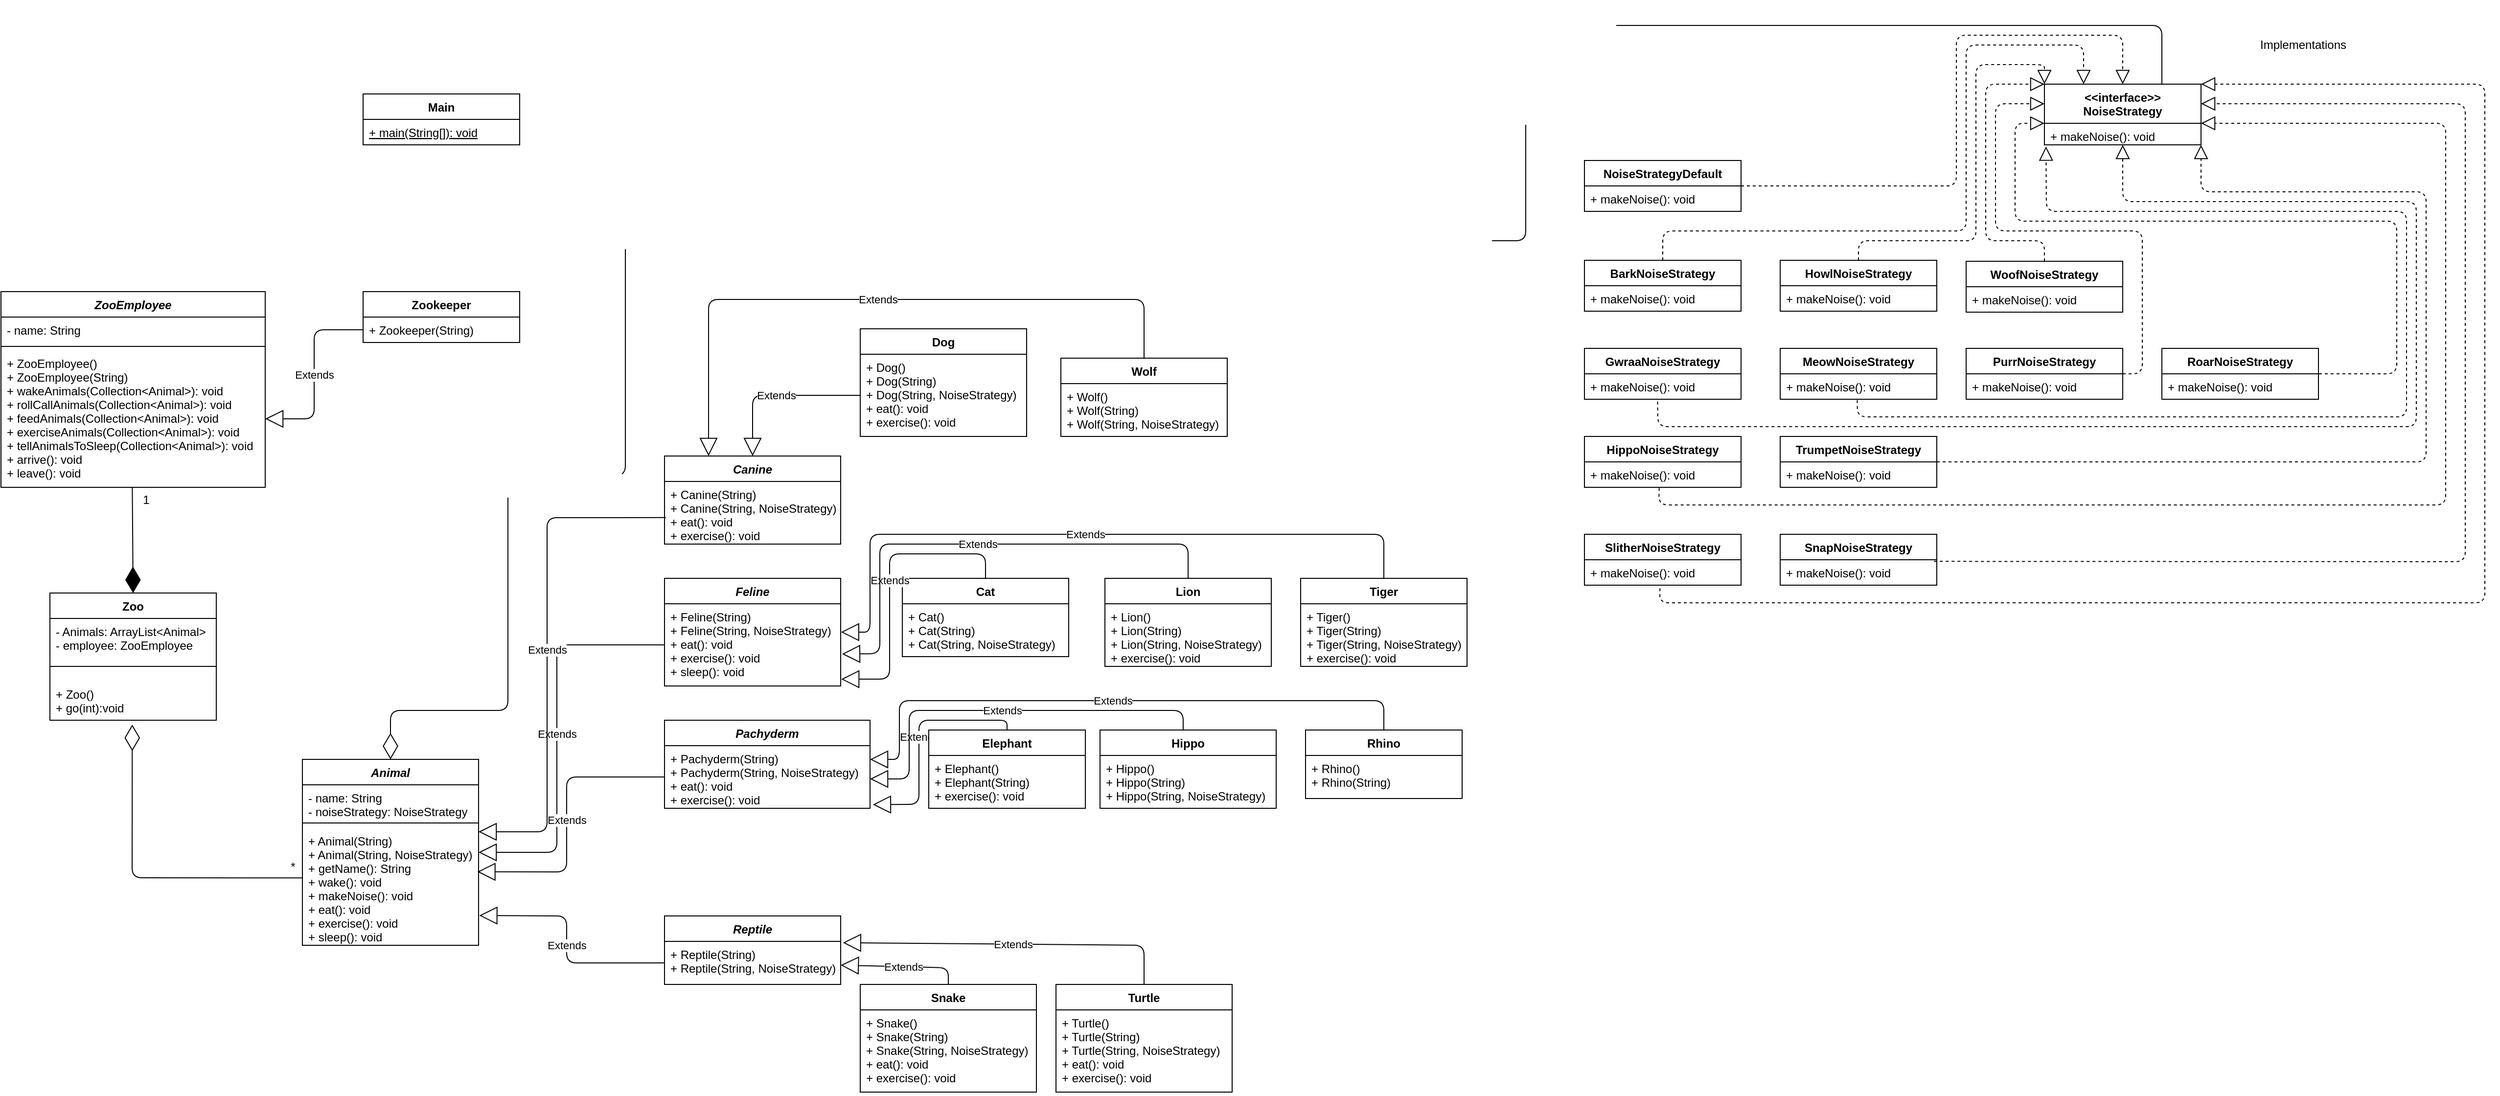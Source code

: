 <mxfile version="13.7.5" type="device"><diagram id="C5RBs43oDa-KdzZeNtuy" name="Page-1"><mxGraphModel dx="1199" dy="1344" grid="1" gridSize="10" guides="1" tooltips="1" connect="1" arrows="1" fold="1" page="1" pageScale="1" pageWidth="827" pageHeight="1169" math="0" shadow="0"><root><mxCell id="WIyWlLk6GJQsqaUBKTNV-0"/><mxCell id="WIyWlLk6GJQsqaUBKTNV-1" parent="WIyWlLk6GJQsqaUBKTNV-0"/><mxCell id="3nitn0mdfwLSogGtSMQ2-30" value="NoiseStrategyDefault" style="swimlane;fontStyle=1;align=center;verticalAlign=top;childLayout=stackLayout;horizontal=1;startSize=26;horizontalStack=0;resizeParent=1;resizeParentMax=0;resizeLast=0;collapsible=1;marginBottom=0;" parent="WIyWlLk6GJQsqaUBKTNV-1" vertex="1"><mxGeometry x="940" y="158" width="160" height="52" as="geometry"/></mxCell><mxCell id="3nitn0mdfwLSogGtSMQ2-31" value="+ makeNoise(): void" style="text;strokeColor=none;fillColor=none;align=left;verticalAlign=top;spacingLeft=4;spacingRight=4;overflow=hidden;rotatable=0;points=[[0,0.5],[1,0.5]];portConstraint=eastwest;" parent="3nitn0mdfwLSogGtSMQ2-30" vertex="1"><mxGeometry y="26" width="160" height="26" as="geometry"/></mxCell><mxCell id="3nitn0mdfwLSogGtSMQ2-46" value="BarkNoiseStrategy" style="swimlane;fontStyle=1;align=center;verticalAlign=top;childLayout=stackLayout;horizontal=1;startSize=26;horizontalStack=0;resizeParent=1;resizeParentMax=0;resizeLast=0;collapsible=1;marginBottom=0;" parent="WIyWlLk6GJQsqaUBKTNV-1" vertex="1"><mxGeometry x="940" y="260" width="160" height="52" as="geometry"/></mxCell><mxCell id="3nitn0mdfwLSogGtSMQ2-47" value="+ makeNoise(): void" style="text;strokeColor=none;fillColor=none;align=left;verticalAlign=top;spacingLeft=4;spacingRight=4;overflow=hidden;rotatable=0;points=[[0,0.5],[1,0.5]];portConstraint=eastwest;" parent="3nitn0mdfwLSogGtSMQ2-46" vertex="1"><mxGeometry y="26" width="160" height="26" as="geometry"/></mxCell><mxCell id="3nitn0mdfwLSogGtSMQ2-50" value="HowlNoiseStrategy" style="swimlane;fontStyle=1;align=center;verticalAlign=top;childLayout=stackLayout;horizontal=1;startSize=26;horizontalStack=0;resizeParent=1;resizeParentMax=0;resizeLast=0;collapsible=1;marginBottom=0;" parent="WIyWlLk6GJQsqaUBKTNV-1" vertex="1"><mxGeometry x="1140" y="260" width="160" height="52" as="geometry"/></mxCell><mxCell id="3nitn0mdfwLSogGtSMQ2-51" value="+ makeNoise(): void" style="text;strokeColor=none;fillColor=none;align=left;verticalAlign=top;spacingLeft=4;spacingRight=4;overflow=hidden;rotatable=0;points=[[0,0.5],[1,0.5]];portConstraint=eastwest;" parent="3nitn0mdfwLSogGtSMQ2-50" vertex="1"><mxGeometry y="26" width="160" height="26" as="geometry"/></mxCell><mxCell id="3nitn0mdfwLSogGtSMQ2-54" value="WoofNoiseStrategy" style="swimlane;fontStyle=1;align=center;verticalAlign=top;childLayout=stackLayout;horizontal=1;startSize=26;horizontalStack=0;resizeParent=1;resizeParentMax=0;resizeLast=0;collapsible=1;marginBottom=0;" parent="WIyWlLk6GJQsqaUBKTNV-1" vertex="1"><mxGeometry x="1330" y="261" width="160" height="52" as="geometry"/></mxCell><mxCell id="3nitn0mdfwLSogGtSMQ2-55" value="+ makeNoise(): void" style="text;strokeColor=none;fillColor=none;align=left;verticalAlign=top;spacingLeft=4;spacingRight=4;overflow=hidden;rotatable=0;points=[[0,0.5],[1,0.5]];portConstraint=eastwest;" parent="3nitn0mdfwLSogGtSMQ2-54" vertex="1"><mxGeometry y="26" width="160" height="26" as="geometry"/></mxCell><mxCell id="3nitn0mdfwLSogGtSMQ2-74" value="GwraaNoiseStrategy" style="swimlane;fontStyle=1;align=center;verticalAlign=top;childLayout=stackLayout;horizontal=1;startSize=26;horizontalStack=0;resizeParent=1;resizeParentMax=0;resizeLast=0;collapsible=1;marginBottom=0;" parent="WIyWlLk6GJQsqaUBKTNV-1" vertex="1"><mxGeometry x="940" y="350" width="160" height="52" as="geometry"/></mxCell><mxCell id="3nitn0mdfwLSogGtSMQ2-75" value="+ makeNoise(): void" style="text;strokeColor=none;fillColor=none;align=left;verticalAlign=top;spacingLeft=4;spacingRight=4;overflow=hidden;rotatable=0;points=[[0,0.5],[1,0.5]];portConstraint=eastwest;" parent="3nitn0mdfwLSogGtSMQ2-74" vertex="1"><mxGeometry y="26" width="160" height="26" as="geometry"/></mxCell><mxCell id="3nitn0mdfwLSogGtSMQ2-78" value="MeowNoiseStrategy" style="swimlane;fontStyle=1;align=center;verticalAlign=top;childLayout=stackLayout;horizontal=1;startSize=26;horizontalStack=0;resizeParent=1;resizeParentMax=0;resizeLast=0;collapsible=1;marginBottom=0;" parent="WIyWlLk6GJQsqaUBKTNV-1" vertex="1"><mxGeometry x="1140" y="350" width="160" height="52" as="geometry"/></mxCell><mxCell id="3nitn0mdfwLSogGtSMQ2-81" value="+ makeNoise(): void" style="text;strokeColor=none;fillColor=none;align=left;verticalAlign=top;spacingLeft=4;spacingRight=4;overflow=hidden;rotatable=0;points=[[0,0.5],[1,0.5]];portConstraint=eastwest;" parent="3nitn0mdfwLSogGtSMQ2-78" vertex="1"><mxGeometry y="26" width="160" height="26" as="geometry"/></mxCell><mxCell id="3nitn0mdfwLSogGtSMQ2-106" value="HippoNoiseStrategy" style="swimlane;fontStyle=1;align=center;verticalAlign=top;childLayout=stackLayout;horizontal=1;startSize=26;horizontalStack=0;resizeParent=1;resizeParentMax=0;resizeLast=0;collapsible=1;marginBottom=0;" parent="WIyWlLk6GJQsqaUBKTNV-1" vertex="1"><mxGeometry x="940" y="440" width="160" height="52" as="geometry"/></mxCell><mxCell id="3nitn0mdfwLSogGtSMQ2-107" value="+ makeNoise(): void" style="text;strokeColor=none;fillColor=none;align=left;verticalAlign=top;spacingLeft=4;spacingRight=4;overflow=hidden;rotatable=0;points=[[0,0.5],[1,0.5]];portConstraint=eastwest;" parent="3nitn0mdfwLSogGtSMQ2-106" vertex="1"><mxGeometry y="26" width="160" height="26" as="geometry"/></mxCell><mxCell id="3nitn0mdfwLSogGtSMQ2-110" value="TrumpetNoiseStrategy" style="swimlane;fontStyle=1;align=center;verticalAlign=top;childLayout=stackLayout;horizontal=1;startSize=26;horizontalStack=0;resizeParent=1;resizeParentMax=0;resizeLast=0;collapsible=1;marginBottom=0;" parent="WIyWlLk6GJQsqaUBKTNV-1" vertex="1"><mxGeometry x="1140" y="440" width="160" height="52" as="geometry"/></mxCell><mxCell id="3nitn0mdfwLSogGtSMQ2-111" value="+ makeNoise(): void" style="text;strokeColor=none;fillColor=none;align=left;verticalAlign=top;spacingLeft=4;spacingRight=4;overflow=hidden;rotatable=0;points=[[0,0.5],[1,0.5]];portConstraint=eastwest;" parent="3nitn0mdfwLSogGtSMQ2-110" vertex="1"><mxGeometry y="26" width="160" height="26" as="geometry"/></mxCell><mxCell id="3nitn0mdfwLSogGtSMQ2-26" value="&lt;&lt;interface&gt;&gt;&#10;NoiseStrategy&#10;" style="swimlane;fontStyle=1;align=center;verticalAlign=top;childLayout=stackLayout;horizontal=1;startSize=40;horizontalStack=0;resizeParent=1;resizeParentMax=0;resizeLast=0;collapsible=1;marginBottom=0;" parent="WIyWlLk6GJQsqaUBKTNV-1" vertex="1"><mxGeometry x="1410" y="80" width="160" height="62" as="geometry"/></mxCell><mxCell id="3nitn0mdfwLSogGtSMQ2-27" value="+ makeNoise(): void" style="text;strokeColor=none;fillColor=none;align=left;verticalAlign=top;spacingLeft=4;spacingRight=4;overflow=hidden;rotatable=0;points=[[0,0.5],[1,0.5]];portConstraint=eastwest;" parent="3nitn0mdfwLSogGtSMQ2-26" vertex="1"><mxGeometry y="40" width="160" height="22" as="geometry"/></mxCell><mxCell id="3nitn0mdfwLSogGtSMQ2-82" value="PurrNoiseStrategy" style="swimlane;fontStyle=1;align=center;verticalAlign=top;childLayout=stackLayout;horizontal=1;startSize=26;horizontalStack=0;resizeParent=1;resizeParentMax=0;resizeLast=0;collapsible=1;marginBottom=0;" parent="WIyWlLk6GJQsqaUBKTNV-1" vertex="1"><mxGeometry x="1330" y="350" width="160" height="52" as="geometry"/></mxCell><mxCell id="3nitn0mdfwLSogGtSMQ2-83" value="+ makeNoise(): void" style="text;strokeColor=none;fillColor=none;align=left;verticalAlign=top;spacingLeft=4;spacingRight=4;overflow=hidden;rotatable=0;points=[[0,0.5],[1,0.5]];portConstraint=eastwest;" parent="3nitn0mdfwLSogGtSMQ2-82" vertex="1"><mxGeometry y="26" width="160" height="26" as="geometry"/></mxCell><mxCell id="3nitn0mdfwLSogGtSMQ2-86" value="RoarNoiseStrategy" style="swimlane;fontStyle=1;align=center;verticalAlign=top;childLayout=stackLayout;horizontal=1;startSize=26;horizontalStack=0;resizeParent=1;resizeParentMax=0;resizeLast=0;collapsible=1;marginBottom=0;" parent="WIyWlLk6GJQsqaUBKTNV-1" vertex="1"><mxGeometry x="1530" y="350" width="160" height="52" as="geometry"/></mxCell><mxCell id="3nitn0mdfwLSogGtSMQ2-87" value="+ makeNoise(): void" style="text;strokeColor=none;fillColor=none;align=left;verticalAlign=top;spacingLeft=4;spacingRight=4;overflow=hidden;rotatable=0;points=[[0,0.5],[1,0.5]];portConstraint=eastwest;" parent="3nitn0mdfwLSogGtSMQ2-86" vertex="1"><mxGeometry y="26" width="160" height="26" as="geometry"/></mxCell><mxCell id="3nitn0mdfwLSogGtSMQ2-118" value="Snake" style="swimlane;fontStyle=1;align=center;verticalAlign=top;childLayout=stackLayout;horizontal=1;startSize=26;horizontalStack=0;resizeParent=1;resizeParentMax=0;resizeLast=0;collapsible=1;marginBottom=0;" parent="WIyWlLk6GJQsqaUBKTNV-1" vertex="1"><mxGeometry x="200" y="1000" width="180" height="110" as="geometry"/></mxCell><mxCell id="3nitn0mdfwLSogGtSMQ2-121" value="+ Snake()&#10;+ Snake(String)&#10;+ Snake(String, NoiseStrategy)&#10;+ eat(): void&#10;+ exercise(): void" style="text;strokeColor=none;fillColor=none;align=left;verticalAlign=top;spacingLeft=4;spacingRight=4;overflow=hidden;rotatable=0;points=[[0,0.5],[1,0.5]];portConstraint=eastwest;" parent="3nitn0mdfwLSogGtSMQ2-118" vertex="1"><mxGeometry y="26" width="180" height="84" as="geometry"/></mxCell><mxCell id="3nitn0mdfwLSogGtSMQ2-122" value="Turtle" style="swimlane;fontStyle=1;align=center;verticalAlign=top;childLayout=stackLayout;horizontal=1;startSize=26;horizontalStack=0;resizeParent=1;resizeParentMax=0;resizeLast=0;collapsible=1;marginBottom=0;" parent="WIyWlLk6GJQsqaUBKTNV-1" vertex="1"><mxGeometry x="400" y="1000" width="180" height="110" as="geometry"/></mxCell><mxCell id="3nitn0mdfwLSogGtSMQ2-123" value="+ Turtle()&#10;+ Turtle(String)&#10;+ Turtle(String, NoiseStrategy)&#10;+ eat(): void&#10;+ exercise(): void" style="text;strokeColor=none;fillColor=none;align=left;verticalAlign=top;spacingLeft=4;spacingRight=4;overflow=hidden;rotatable=0;points=[[0,0.5],[1,0.5]];portConstraint=eastwest;" parent="3nitn0mdfwLSogGtSMQ2-122" vertex="1"><mxGeometry y="26" width="180" height="84" as="geometry"/></mxCell><mxCell id="3nitn0mdfwLSogGtSMQ2-22" value="Animal" style="swimlane;fontStyle=3;align=center;verticalAlign=top;childLayout=stackLayout;horizontal=1;startSize=26;horizontalStack=0;resizeParent=1;resizeParentMax=0;resizeLast=0;collapsible=1;marginBottom=0;" parent="WIyWlLk6GJQsqaUBKTNV-1" vertex="1"><mxGeometry x="-370" y="770" width="180" height="190" as="geometry"/></mxCell><mxCell id="3nitn0mdfwLSogGtSMQ2-23" value="- name: String&#10;- noiseStrategy: NoiseStrategy" style="text;strokeColor=none;fillColor=none;align=left;verticalAlign=top;spacingLeft=4;spacingRight=4;overflow=hidden;rotatable=0;points=[[0,0.5],[1,0.5]];portConstraint=eastwest;" parent="3nitn0mdfwLSogGtSMQ2-22" vertex="1"><mxGeometry y="26" width="180" height="34" as="geometry"/></mxCell><mxCell id="3nitn0mdfwLSogGtSMQ2-24" value="" style="line;strokeWidth=1;fillColor=none;align=left;verticalAlign=middle;spacingTop=-1;spacingLeft=3;spacingRight=3;rotatable=0;labelPosition=right;points=[];portConstraint=eastwest;" parent="3nitn0mdfwLSogGtSMQ2-22" vertex="1"><mxGeometry y="60" width="180" height="10" as="geometry"/></mxCell><mxCell id="3nitn0mdfwLSogGtSMQ2-25" value="+ Animal(String)&#10;+ Animal(String, NoiseStrategy)&#10;+ getName(): String&#10;+ wake(): void&#10;+ makeNoise(): void&#10;+ eat(): void&#10;+ exercise(): void&#10;+ sleep(): void" style="text;strokeColor=none;fillColor=none;align=left;verticalAlign=top;spacingLeft=4;spacingRight=4;overflow=hidden;rotatable=0;points=[[0,0.5],[1,0.5]];portConstraint=eastwest;" parent="3nitn0mdfwLSogGtSMQ2-22" vertex="1"><mxGeometry y="70" width="180" height="120" as="geometry"/></mxCell><mxCell id="XKUKXw9-IhA_FYFdJ5NG-2" value="Extends" style="endArrow=block;endSize=16;endFill=0;html=1;exitX=0;exitY=0.5;exitDx=0;exitDy=0;" edge="1" parent="WIyWlLk6GJQsqaUBKTNV-1" source="3nitn0mdfwLSogGtSMQ2-59" target="3nitn0mdfwLSogGtSMQ2-22"><mxGeometry width="160" relative="1" as="geometry"><mxPoint x="30" y="790" as="sourcePoint"/><mxPoint x="190" y="790" as="targetPoint"/><Array as="points"><mxPoint x="-110" y="653"/><mxPoint x="-110" y="865"/></Array></mxGeometry></mxCell><mxCell id="XKUKXw9-IhA_FYFdJ5NG-3" value="Extends" style="endArrow=block;endSize=16;endFill=0;html=1;exitX=0;exitY=0.5;exitDx=0;exitDy=0;entryX=0.993;entryY=0.374;entryDx=0;entryDy=0;entryPerimeter=0;" edge="1" parent="WIyWlLk6GJQsqaUBKTNV-1" source="3nitn0mdfwLSogGtSMQ2-93" target="3nitn0mdfwLSogGtSMQ2-25"><mxGeometry width="160" relative="1" as="geometry"><mxPoint x="30" y="790" as="sourcePoint"/><mxPoint x="190" y="790" as="targetPoint"/><Array as="points"><mxPoint x="-100" y="788"/><mxPoint x="-100" y="885"/></Array></mxGeometry></mxCell><mxCell id="XKUKXw9-IhA_FYFdJ5NG-4" value="Extends" style="endArrow=block;endSize=16;endFill=0;html=1;exitX=0.008;exitY=0.577;exitDx=0;exitDy=0;exitPerimeter=0;" edge="1" parent="WIyWlLk6GJQsqaUBKTNV-1" source="3nitn0mdfwLSogGtSMQ2-37"><mxGeometry width="160" relative="1" as="geometry"><mxPoint x="30" y="790" as="sourcePoint"/><mxPoint x="-190" y="844" as="targetPoint"/><Array as="points"><mxPoint x="-120" y="523"/><mxPoint x="-120" y="800"/><mxPoint x="-120" y="844"/></Array></mxGeometry></mxCell><mxCell id="XKUKXw9-IhA_FYFdJ5NG-5" value="Extends" style="endArrow=block;endSize=16;endFill=0;html=1;exitX=0;exitY=0.5;exitDx=0;exitDy=0;entryX=1.004;entryY=0.746;entryDx=0;entryDy=0;entryPerimeter=0;" edge="1" parent="WIyWlLk6GJQsqaUBKTNV-1" source="3nitn0mdfwLSogGtSMQ2-117" target="3nitn0mdfwLSogGtSMQ2-25"><mxGeometry width="160" relative="1" as="geometry"><mxPoint x="30" y="790" as="sourcePoint"/><mxPoint x="190" y="790" as="targetPoint"/><Array as="points"><mxPoint x="-100" y="978"/><mxPoint x="-100" y="930"/></Array></mxGeometry></mxCell><mxCell id="3nitn0mdfwLSogGtSMQ2-34" value="Canine" style="swimlane;fontStyle=3;align=center;verticalAlign=top;childLayout=stackLayout;horizontal=1;startSize=26;horizontalStack=0;resizeParent=1;resizeParentMax=0;resizeLast=0;collapsible=1;marginBottom=0;" parent="WIyWlLk6GJQsqaUBKTNV-1" vertex="1"><mxGeometry y="460" width="180" height="90" as="geometry"/></mxCell><mxCell id="3nitn0mdfwLSogGtSMQ2-37" value="+ Canine(String)&#10;+ Canine(String, NoiseStrategy)&#10;+ eat(): void&#10;+ exercise(): void" style="text;strokeColor=none;fillColor=none;align=left;verticalAlign=top;spacingLeft=4;spacingRight=4;overflow=hidden;rotatable=0;points=[[0,0.5],[1,0.5]];portConstraint=eastwest;" parent="3nitn0mdfwLSogGtSMQ2-34" vertex="1"><mxGeometry y="26" width="180" height="64" as="geometry"/></mxCell><mxCell id="3nitn0mdfwLSogGtSMQ2-38" value="Dog" style="swimlane;fontStyle=1;align=center;verticalAlign=top;childLayout=stackLayout;horizontal=1;startSize=26;horizontalStack=0;resizeParent=1;resizeParentMax=0;resizeLast=0;collapsible=1;marginBottom=0;" parent="WIyWlLk6GJQsqaUBKTNV-1" vertex="1"><mxGeometry x="200" y="330" width="170" height="110" as="geometry"/></mxCell><mxCell id="3nitn0mdfwLSogGtSMQ2-39" value="+ Dog()&#10;+ Dog(String)&#10;+ Dog(String, NoiseStrategy)&#10;+ eat(): void&#10;+ exercise(): void" style="text;strokeColor=none;fillColor=none;align=left;verticalAlign=top;spacingLeft=4;spacingRight=4;overflow=hidden;rotatable=0;points=[[0,0.5],[1,0.5]];portConstraint=eastwest;" parent="3nitn0mdfwLSogGtSMQ2-38" vertex="1"><mxGeometry y="26" width="170" height="84" as="geometry"/></mxCell><mxCell id="3nitn0mdfwLSogGtSMQ2-42" value="Wolf" style="swimlane;fontStyle=1;align=center;verticalAlign=top;childLayout=stackLayout;horizontal=1;startSize=26;horizontalStack=0;resizeParent=1;resizeParentMax=0;resizeLast=0;collapsible=1;marginBottom=0;" parent="WIyWlLk6GJQsqaUBKTNV-1" vertex="1"><mxGeometry x="405" y="360" width="170" height="80" as="geometry"/></mxCell><mxCell id="3nitn0mdfwLSogGtSMQ2-43" value="+ Wolf()&#10;+ Wolf(String)&#10;+ Wolf(String, NoiseStrategy)" style="text;strokeColor=none;fillColor=none;align=left;verticalAlign=top;spacingLeft=4;spacingRight=4;overflow=hidden;rotatable=0;points=[[0,0.5],[1,0.5]];portConstraint=eastwest;" parent="3nitn0mdfwLSogGtSMQ2-42" vertex="1"><mxGeometry y="26" width="170" height="54" as="geometry"/></mxCell><mxCell id="XKUKXw9-IhA_FYFdJ5NG-6" value="Extends" style="endArrow=block;endSize=16;endFill=0;html=1;" edge="1" parent="WIyWlLk6GJQsqaUBKTNV-1" source="3nitn0mdfwLSogGtSMQ2-39"><mxGeometry width="160" relative="1" as="geometry"><mxPoint x="470" y="500" as="sourcePoint"/><mxPoint x="90" y="460" as="targetPoint"/><Array as="points"><mxPoint x="90" y="398"/></Array></mxGeometry></mxCell><mxCell id="XKUKXw9-IhA_FYFdJ5NG-7" value="Extends" style="endArrow=block;endSize=16;endFill=0;html=1;exitX=0.5;exitY=0;exitDx=0;exitDy=0;entryX=0.25;entryY=0;entryDx=0;entryDy=0;" edge="1" parent="WIyWlLk6GJQsqaUBKTNV-1" source="3nitn0mdfwLSogGtSMQ2-42" target="3nitn0mdfwLSogGtSMQ2-34"><mxGeometry width="160" relative="1" as="geometry"><mxPoint x="610" y="450" as="sourcePoint"/><mxPoint x="490" y="300" as="targetPoint"/><Array as="points"><mxPoint x="490" y="300"/><mxPoint x="45" y="300"/></Array></mxGeometry></mxCell><mxCell id="3nitn0mdfwLSogGtSMQ2-58" value="Feline" style="swimlane;fontStyle=3;align=center;verticalAlign=top;childLayout=stackLayout;horizontal=1;startSize=26;horizontalStack=0;resizeParent=1;resizeParentMax=0;resizeLast=0;collapsible=1;marginBottom=0;" parent="WIyWlLk6GJQsqaUBKTNV-1" vertex="1"><mxGeometry y="585" width="180" height="110" as="geometry"/></mxCell><mxCell id="3nitn0mdfwLSogGtSMQ2-59" value="+ Feline(String)&#10;+ Feline(String, NoiseStrategy)&#10;+ eat(): void&#10;+ exercise(): void&#10;+ sleep(): void" style="text;strokeColor=none;fillColor=none;align=left;verticalAlign=top;spacingLeft=4;spacingRight=4;overflow=hidden;rotatable=0;points=[[0,0.5],[1,0.5]];portConstraint=eastwest;" parent="3nitn0mdfwLSogGtSMQ2-58" vertex="1"><mxGeometry y="26" width="180" height="84" as="geometry"/></mxCell><mxCell id="3nitn0mdfwLSogGtSMQ2-62" value="Cat" style="swimlane;fontStyle=1;align=center;verticalAlign=top;childLayout=stackLayout;horizontal=1;startSize=26;horizontalStack=0;resizeParent=1;resizeParentMax=0;resizeLast=0;collapsible=1;marginBottom=0;" parent="WIyWlLk6GJQsqaUBKTNV-1" vertex="1"><mxGeometry x="243" y="585" width="170" height="80" as="geometry"/></mxCell><mxCell id="3nitn0mdfwLSogGtSMQ2-63" value="+ Cat()&#10;+ Cat(String)&#10;+ Cat(String, NoiseStrategy)" style="text;strokeColor=none;fillColor=none;align=left;verticalAlign=top;spacingLeft=4;spacingRight=4;overflow=hidden;rotatable=0;points=[[0,0.5],[1,0.5]];portConstraint=eastwest;" parent="3nitn0mdfwLSogGtSMQ2-62" vertex="1"><mxGeometry y="26" width="170" height="54" as="geometry"/></mxCell><mxCell id="3nitn0mdfwLSogGtSMQ2-66" value="Lion" style="swimlane;fontStyle=1;align=center;verticalAlign=top;childLayout=stackLayout;horizontal=1;startSize=26;horizontalStack=0;resizeParent=1;resizeParentMax=0;resizeLast=0;collapsible=1;marginBottom=0;" parent="WIyWlLk6GJQsqaUBKTNV-1" vertex="1"><mxGeometry x="450" y="585" width="170" height="90" as="geometry"/></mxCell><mxCell id="3nitn0mdfwLSogGtSMQ2-67" value="+ Lion()&#10;+ Lion(String)&#10;+ Lion(String, NoiseStrategy)&#10;+ exercise(): void" style="text;strokeColor=none;fillColor=none;align=left;verticalAlign=top;spacingLeft=4;spacingRight=4;overflow=hidden;rotatable=0;points=[[0,0.5],[1,0.5]];portConstraint=eastwest;" parent="3nitn0mdfwLSogGtSMQ2-66" vertex="1"><mxGeometry y="26" width="170" height="64" as="geometry"/></mxCell><mxCell id="3nitn0mdfwLSogGtSMQ2-70" value="Tiger" style="swimlane;fontStyle=1;align=center;verticalAlign=top;childLayout=stackLayout;horizontal=1;startSize=26;horizontalStack=0;resizeParent=1;resizeParentMax=0;resizeLast=0;collapsible=1;marginBottom=0;" parent="WIyWlLk6GJQsqaUBKTNV-1" vertex="1"><mxGeometry x="650" y="585" width="170" height="90" as="geometry"/></mxCell><mxCell id="3nitn0mdfwLSogGtSMQ2-73" value="+ Tiger()&#10;+ Tiger(String)&#10;+ Tiger(String, NoiseStrategy)&#10;+ exercise(): void" style="text;strokeColor=none;fillColor=none;align=left;verticalAlign=top;spacingLeft=4;spacingRight=4;overflow=hidden;rotatable=0;points=[[0,0.5],[1,0.5]];portConstraint=eastwest;" parent="3nitn0mdfwLSogGtSMQ2-70" vertex="1"><mxGeometry y="26" width="170" height="64" as="geometry"/></mxCell><mxCell id="XKUKXw9-IhA_FYFdJ5NG-9" value="Extends" style="endArrow=block;endSize=16;endFill=0;html=1;exitX=0.5;exitY=0;exitDx=0;exitDy=0;entryX=1.003;entryY=0.917;entryDx=0;entryDy=0;entryPerimeter=0;" edge="1" parent="WIyWlLk6GJQsqaUBKTNV-1" source="3nitn0mdfwLSogGtSMQ2-62" target="3nitn0mdfwLSogGtSMQ2-59"><mxGeometry width="160" relative="1" as="geometry"><mxPoint x="460" y="480" as="sourcePoint"/><mxPoint x="620" y="480" as="targetPoint"/><Array as="points"><mxPoint x="328" y="560"/><mxPoint x="230" y="560"/><mxPoint x="230" y="688"/></Array></mxGeometry></mxCell><mxCell id="XKUKXw9-IhA_FYFdJ5NG-10" value="Extends" style="endArrow=block;endSize=16;endFill=0;html=1;exitX=0.5;exitY=0;exitDx=0;exitDy=0;entryX=1.008;entryY=0.611;entryDx=0;entryDy=0;entryPerimeter=0;" edge="1" parent="WIyWlLk6GJQsqaUBKTNV-1" source="3nitn0mdfwLSogGtSMQ2-66" target="3nitn0mdfwLSogGtSMQ2-59"><mxGeometry width="160" relative="1" as="geometry"><mxPoint x="540" y="580" as="sourcePoint"/><mxPoint x="535" y="550" as="targetPoint"/><Array as="points"><mxPoint x="535" y="550"/><mxPoint x="220" y="550"/><mxPoint x="220" y="662"/></Array></mxGeometry></mxCell><mxCell id="XKUKXw9-IhA_FYFdJ5NG-11" value="Extends" style="endArrow=block;endSize=16;endFill=0;html=1;exitX=0.5;exitY=0;exitDx=0;exitDy=0;entryX=1.002;entryY=0.344;entryDx=0;entryDy=0;entryPerimeter=0;" edge="1" parent="WIyWlLk6GJQsqaUBKTNV-1" source="3nitn0mdfwLSogGtSMQ2-70" target="3nitn0mdfwLSogGtSMQ2-59"><mxGeometry width="160" relative="1" as="geometry"><mxPoint x="730" y="580" as="sourcePoint"/><mxPoint x="200" y="540" as="targetPoint"/><Array as="points"><mxPoint x="735" y="540"/><mxPoint x="210" y="540"/><mxPoint x="210" y="640"/></Array></mxGeometry></mxCell><mxCell id="3nitn0mdfwLSogGtSMQ2-90" value="Pachyderm" style="swimlane;fontStyle=3;align=center;verticalAlign=top;childLayout=stackLayout;horizontal=1;startSize=26;horizontalStack=0;resizeParent=1;resizeParentMax=0;resizeLast=0;collapsible=1;marginBottom=0;" parent="WIyWlLk6GJQsqaUBKTNV-1" vertex="1"><mxGeometry y="730" width="210" height="90" as="geometry"/></mxCell><mxCell id="3nitn0mdfwLSogGtSMQ2-93" value="+ Pachyderm(String)&#10;+ Pachyderm(String, NoiseStrategy)&#10;+ eat(): void&#10;+ exercise(): void" style="text;strokeColor=none;fillColor=none;align=left;verticalAlign=top;spacingLeft=4;spacingRight=4;overflow=hidden;rotatable=0;points=[[0,0.5],[1,0.5]];portConstraint=eastwest;" parent="3nitn0mdfwLSogGtSMQ2-90" vertex="1"><mxGeometry y="26" width="210" height="64" as="geometry"/></mxCell><mxCell id="3nitn0mdfwLSogGtSMQ2-98" value="Hippo" style="swimlane;fontStyle=1;align=center;verticalAlign=top;childLayout=stackLayout;horizontal=1;startSize=26;horizontalStack=0;resizeParent=1;resizeParentMax=0;resizeLast=0;collapsible=1;marginBottom=0;" parent="WIyWlLk6GJQsqaUBKTNV-1" vertex="1"><mxGeometry x="445" y="740" width="180" height="80" as="geometry"/></mxCell><mxCell id="3nitn0mdfwLSogGtSMQ2-101" value="+ Hippo()&#10;+ Hippo(String)&#10;+ Hippo(String, NoiseStrategy)" style="text;strokeColor=none;fillColor=none;align=left;verticalAlign=top;spacingLeft=4;spacingRight=4;overflow=hidden;rotatable=0;points=[[0,0.5],[1,0.5]];portConstraint=eastwest;" parent="3nitn0mdfwLSogGtSMQ2-98" vertex="1"><mxGeometry y="26" width="180" height="54" as="geometry"/></mxCell><mxCell id="3nitn0mdfwLSogGtSMQ2-102" value="Rhino" style="swimlane;fontStyle=1;align=center;verticalAlign=top;childLayout=stackLayout;horizontal=1;startSize=26;horizontalStack=0;resizeParent=1;resizeParentMax=0;resizeLast=0;collapsible=1;marginBottom=0;" parent="WIyWlLk6GJQsqaUBKTNV-1" vertex="1"><mxGeometry x="655" y="740" width="160" height="70" as="geometry"/></mxCell><mxCell id="3nitn0mdfwLSogGtSMQ2-105" value="+ Rhino()&#10;+ Rhino(String)" style="text;strokeColor=none;fillColor=none;align=left;verticalAlign=top;spacingLeft=4;spacingRight=4;overflow=hidden;rotatable=0;points=[[0,0.5],[1,0.5]];portConstraint=eastwest;" parent="3nitn0mdfwLSogGtSMQ2-102" vertex="1"><mxGeometry y="26" width="160" height="44" as="geometry"/></mxCell><mxCell id="XKUKXw9-IhA_FYFdJ5NG-12" value="Extends" style="endArrow=block;endSize=16;endFill=0;html=1;entryX=1.014;entryY=0.941;entryDx=0;entryDy=0;entryPerimeter=0;exitX=0.5;exitY=0;exitDx=0;exitDy=0;" edge="1" parent="WIyWlLk6GJQsqaUBKTNV-1" source="3nitn0mdfwLSogGtSMQ2-94" target="3nitn0mdfwLSogGtSMQ2-93"><mxGeometry width="160" relative="1" as="geometry"><mxPoint x="340" y="730" as="sourcePoint"/><mxPoint x="630" y="660" as="targetPoint"/><Array as="points"><mxPoint x="350" y="730"/><mxPoint x="335" y="730"/><mxPoint x="260" y="730"/><mxPoint x="260" y="816"/></Array></mxGeometry></mxCell><mxCell id="3nitn0mdfwLSogGtSMQ2-94" value="Elephant" style="swimlane;fontStyle=1;align=center;verticalAlign=top;childLayout=stackLayout;horizontal=1;startSize=26;horizontalStack=0;resizeParent=1;resizeParentMax=0;resizeLast=0;collapsible=1;marginBottom=0;" parent="WIyWlLk6GJQsqaUBKTNV-1" vertex="1"><mxGeometry x="270" y="740" width="160" height="80" as="geometry"/></mxCell><mxCell id="3nitn0mdfwLSogGtSMQ2-95" value="+ Elephant()&#10;+ Elephant(String)&#10;+ exercise(): void" style="text;strokeColor=none;fillColor=none;align=left;verticalAlign=top;spacingLeft=4;spacingRight=4;overflow=hidden;rotatable=0;points=[[0,0.5],[1,0.5]];portConstraint=eastwest;" parent="3nitn0mdfwLSogGtSMQ2-94" vertex="1"><mxGeometry y="26" width="160" height="54" as="geometry"/></mxCell><mxCell id="XKUKXw9-IhA_FYFdJ5NG-13" value="Extends" style="endArrow=block;endSize=16;endFill=0;html=1;exitX=0.472;exitY=0;exitDx=0;exitDy=0;exitPerimeter=0;" edge="1" parent="WIyWlLk6GJQsqaUBKTNV-1" source="3nitn0mdfwLSogGtSMQ2-98"><mxGeometry width="160" relative="1" as="geometry"><mxPoint x="550" y="660" as="sourcePoint"/><mxPoint x="210" y="790" as="targetPoint"/><Array as="points"><mxPoint x="530" y="720"/><mxPoint x="250" y="720"/><mxPoint x="250" y="790"/></Array></mxGeometry></mxCell><mxCell id="XKUKXw9-IhA_FYFdJ5NG-15" value="Extends" style="endArrow=block;endSize=16;endFill=0;html=1;entryX=1;entryY=0.219;entryDx=0;entryDy=0;entryPerimeter=0;exitX=0.5;exitY=0;exitDx=0;exitDy=0;" edge="1" parent="WIyWlLk6GJQsqaUBKTNV-1" source="3nitn0mdfwLSogGtSMQ2-102" target="3nitn0mdfwLSogGtSMQ2-93"><mxGeometry width="160" relative="1" as="geometry"><mxPoint x="740" y="710" as="sourcePoint"/><mxPoint x="710" y="660" as="targetPoint"/><Array as="points"><mxPoint x="735" y="710"/><mxPoint x="240" y="710"/><mxPoint x="240" y="770"/></Array></mxGeometry></mxCell><mxCell id="3nitn0mdfwLSogGtSMQ2-114" value="Reptile" style="swimlane;fontStyle=3;align=center;verticalAlign=top;childLayout=stackLayout;horizontal=1;startSize=26;horizontalStack=0;resizeParent=1;resizeParentMax=0;resizeLast=0;collapsible=1;marginBottom=0;" parent="WIyWlLk6GJQsqaUBKTNV-1" vertex="1"><mxGeometry y="930" width="180" height="70" as="geometry"/></mxCell><mxCell id="3nitn0mdfwLSogGtSMQ2-117" value="+ Reptile(String)&#10;+ Reptile(String, NoiseStrategy)" style="text;strokeColor=none;fillColor=none;align=left;verticalAlign=top;spacingLeft=4;spacingRight=4;overflow=hidden;rotatable=0;points=[[0,0.5],[1,0.5]];portConstraint=eastwest;" parent="3nitn0mdfwLSogGtSMQ2-114" vertex="1"><mxGeometry y="26" width="180" height="44" as="geometry"/></mxCell><mxCell id="XKUKXw9-IhA_FYFdJ5NG-16" value="Extends" style="endArrow=block;endSize=16;endFill=0;html=1;exitX=0.5;exitY=0;exitDx=0;exitDy=0;" edge="1" parent="WIyWlLk6GJQsqaUBKTNV-1" source="3nitn0mdfwLSogGtSMQ2-118" target="3nitn0mdfwLSogGtSMQ2-117"><mxGeometry width="160" relative="1" as="geometry"><mxPoint x="510" y="910" as="sourcePoint"/><mxPoint x="670" y="910" as="targetPoint"/><Array as="points"><mxPoint x="290" y="983"/></Array></mxGeometry></mxCell><mxCell id="XKUKXw9-IhA_FYFdJ5NG-17" value="Extends" style="endArrow=block;endSize=16;endFill=0;html=1;exitX=0.5;exitY=0;exitDx=0;exitDy=0;entryX=1.013;entryY=0.03;entryDx=0;entryDy=0;entryPerimeter=0;" edge="1" parent="WIyWlLk6GJQsqaUBKTNV-1" source="3nitn0mdfwLSogGtSMQ2-122" target="3nitn0mdfwLSogGtSMQ2-117"><mxGeometry width="160" relative="1" as="geometry"><mxPoint x="510" y="910" as="sourcePoint"/><mxPoint x="670" y="910" as="targetPoint"/><Array as="points"><mxPoint x="490" y="960"/></Array></mxGeometry></mxCell><mxCell id="XKUKXw9-IhA_FYFdJ5NG-19" value="Extends" style="endArrow=block;endSize=16;endFill=0;html=1;exitX=0;exitY=0.5;exitDx=0;exitDy=0;entryX=1;entryY=0.5;entryDx=0;entryDy=0;" edge="1" parent="WIyWlLk6GJQsqaUBKTNV-1" source="3nitn0mdfwLSogGtSMQ2-19" target="3nitn0mdfwLSogGtSMQ2-13"><mxGeometry width="160" relative="1" as="geometry"><mxPoint x="-518" y="422" as="sourcePoint"/><mxPoint x="-358" y="422" as="targetPoint"/><Array as="points"><mxPoint x="-358" y="331"/><mxPoint x="-358" y="422"/></Array></mxGeometry></mxCell><mxCell id="3nitn0mdfwLSogGtSMQ2-126" value="SlitherNoiseStrategy" style="swimlane;fontStyle=1;align=center;verticalAlign=top;childLayout=stackLayout;horizontal=1;startSize=26;horizontalStack=0;resizeParent=1;resizeParentMax=0;resizeLast=0;collapsible=1;marginBottom=0;" parent="WIyWlLk6GJQsqaUBKTNV-1" vertex="1"><mxGeometry x="940" y="540" width="160" height="52" as="geometry"/></mxCell><mxCell id="3nitn0mdfwLSogGtSMQ2-129" value="+ makeNoise(): void" style="text;strokeColor=none;fillColor=none;align=left;verticalAlign=top;spacingLeft=4;spacingRight=4;overflow=hidden;rotatable=0;points=[[0,0.5],[1,0.5]];portConstraint=eastwest;" parent="3nitn0mdfwLSogGtSMQ2-126" vertex="1"><mxGeometry y="26" width="160" height="26" as="geometry"/></mxCell><mxCell id="3nitn0mdfwLSogGtSMQ2-130" value="SnapNoiseStrategy" style="swimlane;fontStyle=1;align=center;verticalAlign=top;childLayout=stackLayout;horizontal=1;startSize=26;horizontalStack=0;resizeParent=1;resizeParentMax=0;resizeLast=0;collapsible=1;marginBottom=0;" parent="WIyWlLk6GJQsqaUBKTNV-1" vertex="1"><mxGeometry x="1140" y="540" width="160" height="52" as="geometry"/></mxCell><mxCell id="3nitn0mdfwLSogGtSMQ2-133" value="+ makeNoise(): void" style="text;strokeColor=none;fillColor=none;align=left;verticalAlign=top;spacingLeft=4;spacingRight=4;overflow=hidden;rotatable=0;points=[[0,0.5],[1,0.5]];portConstraint=eastwest;" parent="3nitn0mdfwLSogGtSMQ2-130" vertex="1"><mxGeometry y="26" width="160" height="26" as="geometry"/></mxCell><mxCell id="XKUKXw9-IhA_FYFdJ5NG-20" value="" style="endArrow=block;dashed=1;endFill=0;endSize=12;html=1;entryX=0.01;entryY=1.078;entryDx=0;entryDy=0;entryPerimeter=0;exitX=0.492;exitY=1.034;exitDx=0;exitDy=0;exitPerimeter=0;" edge="1" parent="WIyWlLk6GJQsqaUBKTNV-1" source="3nitn0mdfwLSogGtSMQ2-81" target="3nitn0mdfwLSogGtSMQ2-27"><mxGeometry width="160" relative="1" as="geometry"><mxPoint x="1220" y="410" as="sourcePoint"/><mxPoint x="1360" y="40" as="targetPoint"/><Array as="points"><mxPoint x="1219" y="420"/><mxPoint x="1780" y="420"/><mxPoint x="1780" y="210"/><mxPoint x="1412" y="210"/></Array></mxGeometry></mxCell><mxCell id="XKUKXw9-IhA_FYFdJ5NG-22" value="" style="endArrow=block;dashed=1;endFill=0;endSize=12;html=1;exitX=1;exitY=0.5;exitDx=0;exitDy=0;entryX=0.5;entryY=0;entryDx=0;entryDy=0;" edge="1" parent="WIyWlLk6GJQsqaUBKTNV-1" source="3nitn0mdfwLSogGtSMQ2-30" target="3nitn0mdfwLSogGtSMQ2-26"><mxGeometry width="160" relative="1" as="geometry"><mxPoint x="1570" y="20" as="sourcePoint"/><mxPoint x="1521" y="79" as="targetPoint"/><Array as="points"><mxPoint x="1320" y="184"/><mxPoint x="1320" y="30"/><mxPoint x="1490" y="30"/></Array></mxGeometry></mxCell><mxCell id="XKUKXw9-IhA_FYFdJ5NG-23" value="" style="endArrow=block;dashed=1;endFill=0;endSize=12;html=1;" edge="1" parent="WIyWlLk6GJQsqaUBKTNV-1" source="3nitn0mdfwLSogGtSMQ2-54"><mxGeometry width="160" relative="1" as="geometry"><mxPoint x="1350" y="240" as="sourcePoint"/><mxPoint x="1410" y="80" as="targetPoint"/><Array as="points"><mxPoint x="1410" y="240"/><mxPoint x="1350" y="240"/><mxPoint x="1350" y="80"/></Array></mxGeometry></mxCell><mxCell id="XKUKXw9-IhA_FYFdJ5NG-24" value="" style="endArrow=block;dashed=1;endFill=0;endSize=12;html=1;exitX=1;exitY=0.5;exitDx=0;exitDy=0;" edge="1" parent="WIyWlLk6GJQsqaUBKTNV-1" source="3nitn0mdfwLSogGtSMQ2-82"><mxGeometry width="160" relative="1" as="geometry"><mxPoint x="1250" y="100" as="sourcePoint"/><mxPoint x="1410" y="100" as="targetPoint"/><Array as="points"><mxPoint x="1510" y="376"/><mxPoint x="1510" y="230"/><mxPoint x="1360" y="230"/><mxPoint x="1360" y="100"/></Array></mxGeometry></mxCell><mxCell id="XKUKXw9-IhA_FYFdJ5NG-25" value="" style="endArrow=block;dashed=1;endFill=0;endSize=12;html=1;exitX=1.003;exitY=0;exitDx=0;exitDy=0;exitPerimeter=0;" edge="1" parent="WIyWlLk6GJQsqaUBKTNV-1" source="3nitn0mdfwLSogGtSMQ2-87"><mxGeometry width="160" relative="1" as="geometry"><mxPoint x="1250" y="120" as="sourcePoint"/><mxPoint x="1410" y="120" as="targetPoint"/><Array as="points"><mxPoint x="1770" y="376"/><mxPoint x="1770" y="220"/><mxPoint x="1380" y="220"/><mxPoint x="1380" y="120"/></Array></mxGeometry></mxCell><mxCell id="XKUKXw9-IhA_FYFdJ5NG-26" value="" style="endArrow=block;dashed=1;endFill=0;endSize=12;html=1;exitX=0.482;exitY=1.122;exitDx=0;exitDy=0;exitPerimeter=0;" edge="1" parent="WIyWlLk6GJQsqaUBKTNV-1" source="3nitn0mdfwLSogGtSMQ2-129"><mxGeometry width="160" relative="1" as="geometry"><mxPoint x="1620" y="80" as="sourcePoint"/><mxPoint x="1570" y="80" as="targetPoint"/><Array as="points"><mxPoint x="1017" y="610"/><mxPoint x="1860" y="610"/><mxPoint x="1860" y="80"/></Array></mxGeometry></mxCell><mxCell id="XKUKXw9-IhA_FYFdJ5NG-27" value="" style="endArrow=block;dashed=1;endFill=0;endSize=12;html=1;exitX=0.982;exitY=0.064;exitDx=0;exitDy=0;exitPerimeter=0;" edge="1" parent="WIyWlLk6GJQsqaUBKTNV-1" source="3nitn0mdfwLSogGtSMQ2-133"><mxGeometry width="160" relative="1" as="geometry"><mxPoint x="1840" y="100" as="sourcePoint"/><mxPoint x="1570" y="100" as="targetPoint"/><Array as="points"><mxPoint x="1840" y="568"/><mxPoint x="1840" y="100"/></Array></mxGeometry></mxCell><mxCell id="XKUKXw9-IhA_FYFdJ5NG-28" value="" style="endArrow=block;dashed=1;endFill=0;endSize=12;html=1;exitX=1;exitY=0.5;exitDx=0;exitDy=0;" edge="1" parent="WIyWlLk6GJQsqaUBKTNV-1" source="3nitn0mdfwLSogGtSMQ2-110"><mxGeometry width="160" relative="1" as="geometry"><mxPoint x="1570" y="182" as="sourcePoint"/><mxPoint x="1570" y="142" as="targetPoint"/><Array as="points"><mxPoint x="1690" y="466"/><mxPoint x="1800" y="466"/><mxPoint x="1800" y="190"/><mxPoint x="1570" y="190"/></Array></mxGeometry></mxCell><mxCell id="XKUKXw9-IhA_FYFdJ5NG-29" value="" style="endArrow=block;dashed=1;endFill=0;endSize=12;html=1;exitX=0.467;exitY=1.09;exitDx=0;exitDy=0;exitPerimeter=0;" edge="1" parent="WIyWlLk6GJQsqaUBKTNV-1" source="3nitn0mdfwLSogGtSMQ2-75"><mxGeometry width="160" relative="1" as="geometry"><mxPoint x="1220" y="640" as="sourcePoint"/><mxPoint x="1490" y="142" as="targetPoint"/><Array as="points"><mxPoint x="1015" y="430"/><mxPoint x="1790" y="430"/><mxPoint x="1790" y="200"/><mxPoint x="1490" y="200"/></Array></mxGeometry></mxCell><mxCell id="XKUKXw9-IhA_FYFdJ5NG-30" value="" style="endArrow=block;dashed=1;endFill=0;endSize=12;html=1;exitX=0.5;exitY=0;exitDx=0;exitDy=0;entryX=0.25;entryY=0;entryDx=0;entryDy=0;" edge="1" parent="WIyWlLk6GJQsqaUBKTNV-1" source="3nitn0mdfwLSogGtSMQ2-46" target="3nitn0mdfwLSogGtSMQ2-26"><mxGeometry width="160" relative="1" as="geometry"><mxPoint x="1490" y="20" as="sourcePoint"/><mxPoint x="1490" y="80" as="targetPoint"/><Array as="points"><mxPoint x="1020" y="230"/><mxPoint x="1200" y="230"/><mxPoint x="1330" y="230"/><mxPoint x="1330" y="40"/><mxPoint x="1450" y="40"/></Array></mxGeometry></mxCell><mxCell id="XKUKXw9-IhA_FYFdJ5NG-31" value="" style="endArrow=block;dashed=1;endFill=0;endSize=12;html=1;exitX=0.477;exitY=1.026;exitDx=0;exitDy=0;exitPerimeter=0;" edge="1" parent="WIyWlLk6GJQsqaUBKTNV-1" source="3nitn0mdfwLSogGtSMQ2-107"><mxGeometry width="160" relative="1" as="geometry"><mxPoint x="1310" y="510" as="sourcePoint"/><mxPoint x="1570" y="120" as="targetPoint"/><Array as="points"><mxPoint x="1016" y="510"/><mxPoint x="1820" y="510"/><mxPoint x="1820" y="120"/></Array></mxGeometry></mxCell><mxCell id="XKUKXw9-IhA_FYFdJ5NG-32" value="" style="endArrow=block;dashed=1;endFill=0;endSize=12;html=1;exitX=0.5;exitY=0;exitDx=0;exitDy=0;" edge="1" parent="WIyWlLk6GJQsqaUBKTNV-1" source="3nitn0mdfwLSogGtSMQ2-50"><mxGeometry width="160" relative="1" as="geometry"><mxPoint x="1410" y="20" as="sourcePoint"/><mxPoint x="1410" y="80" as="targetPoint"/><Array as="points"><mxPoint x="1220" y="240"/><mxPoint x="1340" y="240"/><mxPoint x="1340" y="60"/><mxPoint x="1410" y="60"/></Array></mxGeometry></mxCell><mxCell id="XKUKXw9-IhA_FYFdJ5NG-37" value="Implementations&lt;br&gt;" style="text;html=1;resizable=0;autosize=1;align=center;verticalAlign=middle;points=[];fillColor=none;strokeColor=none;rounded=0;" vertex="1" parent="WIyWlLk6GJQsqaUBKTNV-1"><mxGeometry x="1624" y="30" width="100" height="20" as="geometry"/></mxCell><mxCell id="XKUKXw9-IhA_FYFdJ5NG-38" value="" style="endArrow=diamondThin;endFill=0;endSize=24;html=1;entryX=0.5;entryY=0;entryDx=0;entryDy=0;exitX=0.75;exitY=0;exitDx=0;exitDy=0;" edge="1" parent="WIyWlLk6GJQsqaUBKTNV-1" source="3nitn0mdfwLSogGtSMQ2-26" target="3nitn0mdfwLSogGtSMQ2-22"><mxGeometry width="160" relative="1" as="geometry"><mxPoint x="160" y="240" as="sourcePoint"/><mxPoint x="470" y="520" as="targetPoint"/><Array as="points"><mxPoint x="1530" y="20"/><mxPoint x="880" y="20"/><mxPoint x="880" y="240"/><mxPoint x="-40" y="240"/><mxPoint x="-40" y="480"/><mxPoint x="-160" y="480"/><mxPoint x="-160" y="720"/><mxPoint x="-280" y="720"/></Array></mxGeometry></mxCell><mxCell id="3nitn0mdfwLSogGtSMQ2-10" value="ZooEmployee" style="swimlane;fontStyle=3;align=center;verticalAlign=top;childLayout=stackLayout;horizontal=1;startSize=26;horizontalStack=0;resizeParent=1;resizeParentMax=0;resizeLast=0;collapsible=1;marginBottom=0;" parent="WIyWlLk6GJQsqaUBKTNV-1" vertex="1"><mxGeometry x="-678" y="292" width="270" height="200" as="geometry"/></mxCell><mxCell id="3nitn0mdfwLSogGtSMQ2-11" value="- name: String" style="text;strokeColor=none;fillColor=none;align=left;verticalAlign=top;spacingLeft=4;spacingRight=4;overflow=hidden;rotatable=0;points=[[0,0.5],[1,0.5]];portConstraint=eastwest;" parent="3nitn0mdfwLSogGtSMQ2-10" vertex="1"><mxGeometry y="26" width="270" height="26" as="geometry"/></mxCell><mxCell id="3nitn0mdfwLSogGtSMQ2-12" value="" style="line;strokeWidth=1;fillColor=none;align=left;verticalAlign=middle;spacingTop=-1;spacingLeft=3;spacingRight=3;rotatable=0;labelPosition=right;points=[];portConstraint=eastwest;" parent="3nitn0mdfwLSogGtSMQ2-10" vertex="1"><mxGeometry y="52" width="270" height="8" as="geometry"/></mxCell><mxCell id="3nitn0mdfwLSogGtSMQ2-13" value="+ ZooEmployee()&#10;+ ZooEmployee(String)&#10;+ wakeAnimals(Collection&lt;Animal&gt;): void&#10;+ rollCallAnimals(Collection&lt;Animal&gt;): void&#10;+ feedAnimals(Collection&lt;Animal&gt;): void&#10;+ exerciseAnimals(Collection&lt;Animal&gt;): void&#10;+ tellAnimalsToSleep(Collection&lt;Animal&gt;): void&#10;+ arrive(): void&#10;+ leave(): void" style="text;strokeColor=none;fillColor=none;align=left;verticalAlign=top;spacingLeft=4;spacingRight=4;overflow=hidden;rotatable=0;points=[[0,0.5],[1,0.5]];portConstraint=eastwest;" parent="3nitn0mdfwLSogGtSMQ2-10" vertex="1"><mxGeometry y="60" width="270" height="140" as="geometry"/></mxCell><mxCell id="3nitn0mdfwLSogGtSMQ2-18" value="Zookeeper" style="swimlane;fontStyle=1;align=center;verticalAlign=top;childLayout=stackLayout;horizontal=1;startSize=26;horizontalStack=0;resizeParent=1;resizeParentMax=0;resizeLast=0;collapsible=1;marginBottom=0;" parent="WIyWlLk6GJQsqaUBKTNV-1" vertex="1"><mxGeometry x="-308" y="292" width="160" height="52" as="geometry"/></mxCell><mxCell id="3nitn0mdfwLSogGtSMQ2-19" value="+ Zookeeper(String)" style="text;strokeColor=none;fillColor=none;align=left;verticalAlign=top;spacingLeft=4;spacingRight=4;overflow=hidden;rotatable=0;points=[[0,0.5],[1,0.5]];portConstraint=eastwest;" parent="3nitn0mdfwLSogGtSMQ2-18" vertex="1"><mxGeometry y="26" width="160" height="26" as="geometry"/></mxCell><mxCell id="3nitn0mdfwLSogGtSMQ2-0" value="Main" style="swimlane;fontStyle=1;align=center;verticalAlign=top;childLayout=stackLayout;horizontal=1;startSize=26;horizontalStack=0;resizeParent=1;resizeParentMax=0;resizeLast=0;collapsible=1;marginBottom=0;" parent="WIyWlLk6GJQsqaUBKTNV-1" vertex="1"><mxGeometry x="-308" y="90" width="160" height="52" as="geometry"/></mxCell><mxCell id="3nitn0mdfwLSogGtSMQ2-3" value="+ main(String[]): void" style="text;strokeColor=none;fillColor=none;align=left;verticalAlign=top;spacingLeft=4;spacingRight=4;overflow=hidden;rotatable=0;points=[[0,0.5],[1,0.5]];portConstraint=eastwest;fontStyle=4" parent="3nitn0mdfwLSogGtSMQ2-0" vertex="1"><mxGeometry y="26" width="160" height="26" as="geometry"/></mxCell><mxCell id="3nitn0mdfwLSogGtSMQ2-4" value="Zoo" style="swimlane;fontStyle=1;align=center;verticalAlign=top;childLayout=stackLayout;horizontal=1;startSize=26;horizontalStack=0;resizeParent=1;resizeParentMax=0;resizeLast=0;collapsible=1;marginBottom=0;" parent="WIyWlLk6GJQsqaUBKTNV-1" vertex="1"><mxGeometry x="-628" y="600" width="170" height="130" as="geometry"/></mxCell><mxCell id="3nitn0mdfwLSogGtSMQ2-9" value="- Animals: ArrayList&lt;Animal&gt;&#10;- employee: ZooEmployee" style="text;strokeColor=none;fillColor=none;align=left;verticalAlign=top;spacingLeft=4;spacingRight=4;overflow=hidden;rotatable=0;points=[[0,0.5],[1,0.5]];portConstraint=eastwest;" parent="3nitn0mdfwLSogGtSMQ2-4" vertex="1"><mxGeometry y="26" width="170" height="34" as="geometry"/></mxCell><mxCell id="3nitn0mdfwLSogGtSMQ2-6" value="" style="line;strokeWidth=1;fillColor=none;align=left;verticalAlign=middle;spacingTop=-1;spacingLeft=3;spacingRight=3;rotatable=0;labelPosition=right;points=[];portConstraint=eastwest;" parent="3nitn0mdfwLSogGtSMQ2-4" vertex="1"><mxGeometry y="60" width="170" height="30" as="geometry"/></mxCell><mxCell id="3nitn0mdfwLSogGtSMQ2-7" value="+ Zoo()&#10;+ go(int):void" style="text;strokeColor=none;fillColor=none;align=left;verticalAlign=top;spacingLeft=4;spacingRight=4;overflow=hidden;rotatable=0;points=[[0,0.5],[1,0.5]];portConstraint=eastwest;" parent="3nitn0mdfwLSogGtSMQ2-4" vertex="1"><mxGeometry y="90" width="170" height="40" as="geometry"/></mxCell><mxCell id="XKUKXw9-IhA_FYFdJ5NG-42" value="" style="endArrow=diamondThin;endFill=1;endSize=24;html=1;exitX=0.497;exitY=0.999;exitDx=0;exitDy=0;exitPerimeter=0;entryX=0.5;entryY=0;entryDx=0;entryDy=0;" edge="1" parent="WIyWlLk6GJQsqaUBKTNV-1" source="3nitn0mdfwLSogGtSMQ2-13" target="3nitn0mdfwLSogGtSMQ2-4"><mxGeometry width="160" relative="1" as="geometry"><mxPoint x="-500" y="560" as="sourcePoint"/><mxPoint x="-340" y="560" as="targetPoint"/></mxGeometry></mxCell><mxCell id="XKUKXw9-IhA_FYFdJ5NG-44" value="" style="endArrow=diamondThin;endFill=0;endSize=24;html=1;entryX=0.495;entryY=1.114;entryDx=0;entryDy=0;entryPerimeter=0;exitX=0;exitY=0.426;exitDx=0;exitDy=0;exitPerimeter=0;" edge="1" parent="WIyWlLk6GJQsqaUBKTNV-1" source="3nitn0mdfwLSogGtSMQ2-25" target="3nitn0mdfwLSogGtSMQ2-7"><mxGeometry width="160" relative="1" as="geometry"><mxPoint x="-380" y="700" as="sourcePoint"/><mxPoint x="-220" y="700" as="targetPoint"/><Array as="points"><mxPoint x="-544" y="891"/></Array></mxGeometry></mxCell><mxCell id="XKUKXw9-IhA_FYFdJ5NG-45" value="1" style="text;html=1;resizable=0;autosize=1;align=center;verticalAlign=middle;points=[];fillColor=none;strokeColor=none;rounded=0;" vertex="1" parent="WIyWlLk6GJQsqaUBKTNV-1"><mxGeometry x="-540" y="495" width="20" height="20" as="geometry"/></mxCell><mxCell id="XKUKXw9-IhA_FYFdJ5NG-46" value="*" style="text;html=1;resizable=0;autosize=1;align=center;verticalAlign=middle;points=[];fillColor=none;strokeColor=none;rounded=0;" vertex="1" parent="WIyWlLk6GJQsqaUBKTNV-1"><mxGeometry x="-390" y="870" width="20" height="20" as="geometry"/></mxCell></root></mxGraphModel></diagram></mxfile>